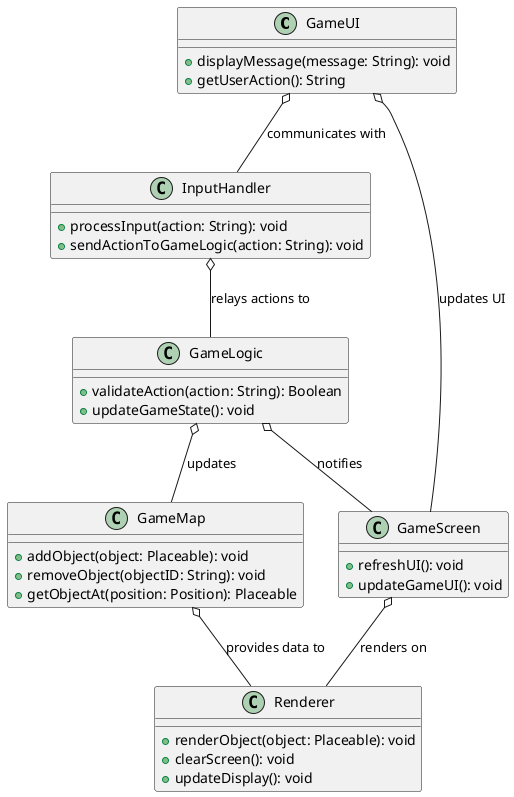 @startuml

class GameUI {
    + displayMessage(message: String): void
    + getUserAction(): String
}

class InputHandler {
    + processInput(action: String): void
    + sendActionToGameLogic(action: String): void
}

class GameLogic {
    + validateAction(action: String): Boolean
    + updateGameState(): void
}

class GameMap {
    + addObject(object: Placeable): void
    + removeObject(objectID: String): void
    + getObjectAt(position: Position): Placeable
}

class Renderer {
    + renderObject(object: Placeable): void
    + clearScreen(): void
    + updateDisplay(): void
}

class GameScreen {
    + refreshUI(): void
    + updateGameUI(): void
}

GameUI o-- InputHandler : "communicates with"
InputHandler o-- GameLogic : "relays actions to"
GameLogic o-- GameMap : "updates"
GameLogic o-- GameScreen : "notifies"
GameMap o-- Renderer : "provides data to"
GameScreen o-- Renderer : "renders on"
GameUI o-- GameScreen : "updates UI"

@enduml
